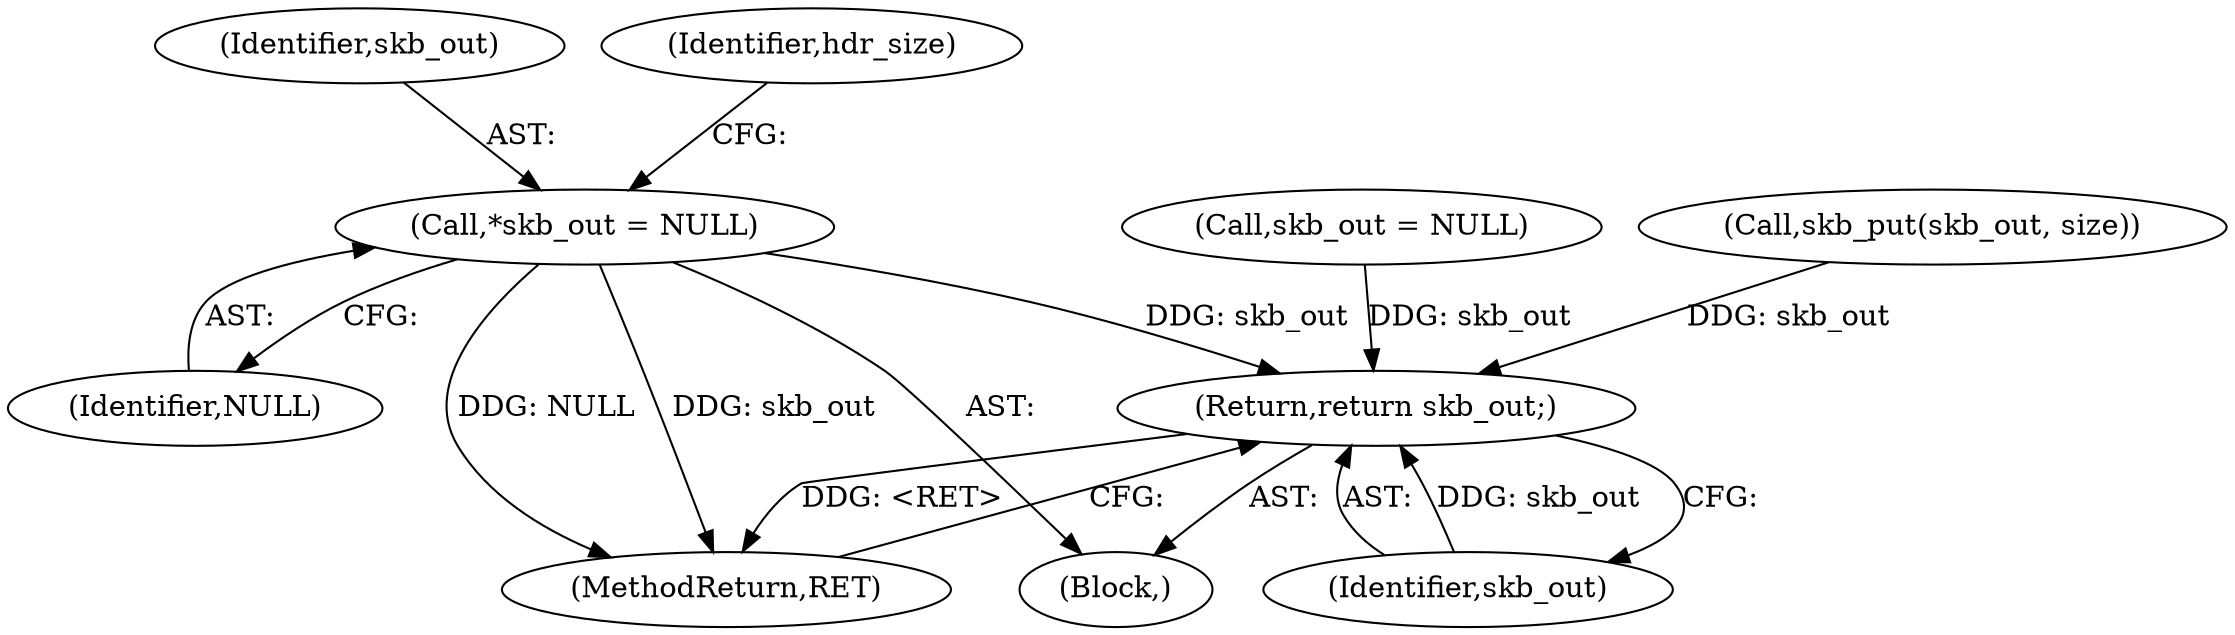 digraph "0_linux_5b6698b0e4a37053de35cc24ee695b98a7eb712b@pointer" {
"1000113" [label="(Call,*skb_out = NULL)"];
"1000216" [label="(Return,return skb_out;)"];
"1000109" [label="(Block,)"];
"1000114" [label="(Identifier,skb_out)"];
"1000167" [label="(Call,skb_out = NULL)"];
"1000119" [label="(Identifier,hdr_size)"];
"1000216" [label="(Return,return skb_out;)"];
"1000113" [label="(Call,*skb_out = NULL)"];
"1000115" [label="(Identifier,NULL)"];
"1000217" [label="(Identifier,skb_out)"];
"1000202" [label="(Call,skb_put(skb_out, size))"];
"1000218" [label="(MethodReturn,RET)"];
"1000113" -> "1000109"  [label="AST: "];
"1000113" -> "1000115"  [label="CFG: "];
"1000114" -> "1000113"  [label="AST: "];
"1000115" -> "1000113"  [label="AST: "];
"1000119" -> "1000113"  [label="CFG: "];
"1000113" -> "1000218"  [label="DDG: skb_out"];
"1000113" -> "1000218"  [label="DDG: NULL"];
"1000113" -> "1000216"  [label="DDG: skb_out"];
"1000216" -> "1000109"  [label="AST: "];
"1000216" -> "1000217"  [label="CFG: "];
"1000217" -> "1000216"  [label="AST: "];
"1000218" -> "1000216"  [label="CFG: "];
"1000216" -> "1000218"  [label="DDG: <RET>"];
"1000217" -> "1000216"  [label="DDG: skb_out"];
"1000167" -> "1000216"  [label="DDG: skb_out"];
"1000202" -> "1000216"  [label="DDG: skb_out"];
}
